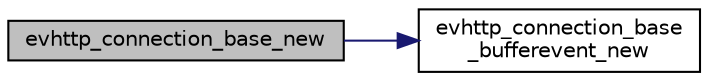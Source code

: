 digraph "evhttp_connection_base_new"
{
 // LATEX_PDF_SIZE
  edge [fontname="Helvetica",fontsize="10",labelfontname="Helvetica",labelfontsize="10"];
  node [fontname="Helvetica",fontsize="10",shape=record];
  rankdir="LR";
  Node23 [label="evhttp_connection_base_new",height=0.2,width=0.4,color="black", fillcolor="grey75", style="filled", fontcolor="black",tooltip=" "];
  Node23 -> Node24 [color="midnightblue",fontsize="10",style="solid",fontname="Helvetica"];
  Node24 [label="evhttp_connection_base\l_bufferevent_new",height=0.2,width=0.4,color="black", fillcolor="white", style="filled",URL="$http_8h.html#ab6a2f82ff7323986705ead089a2d3f58",tooltip=" "];
}
